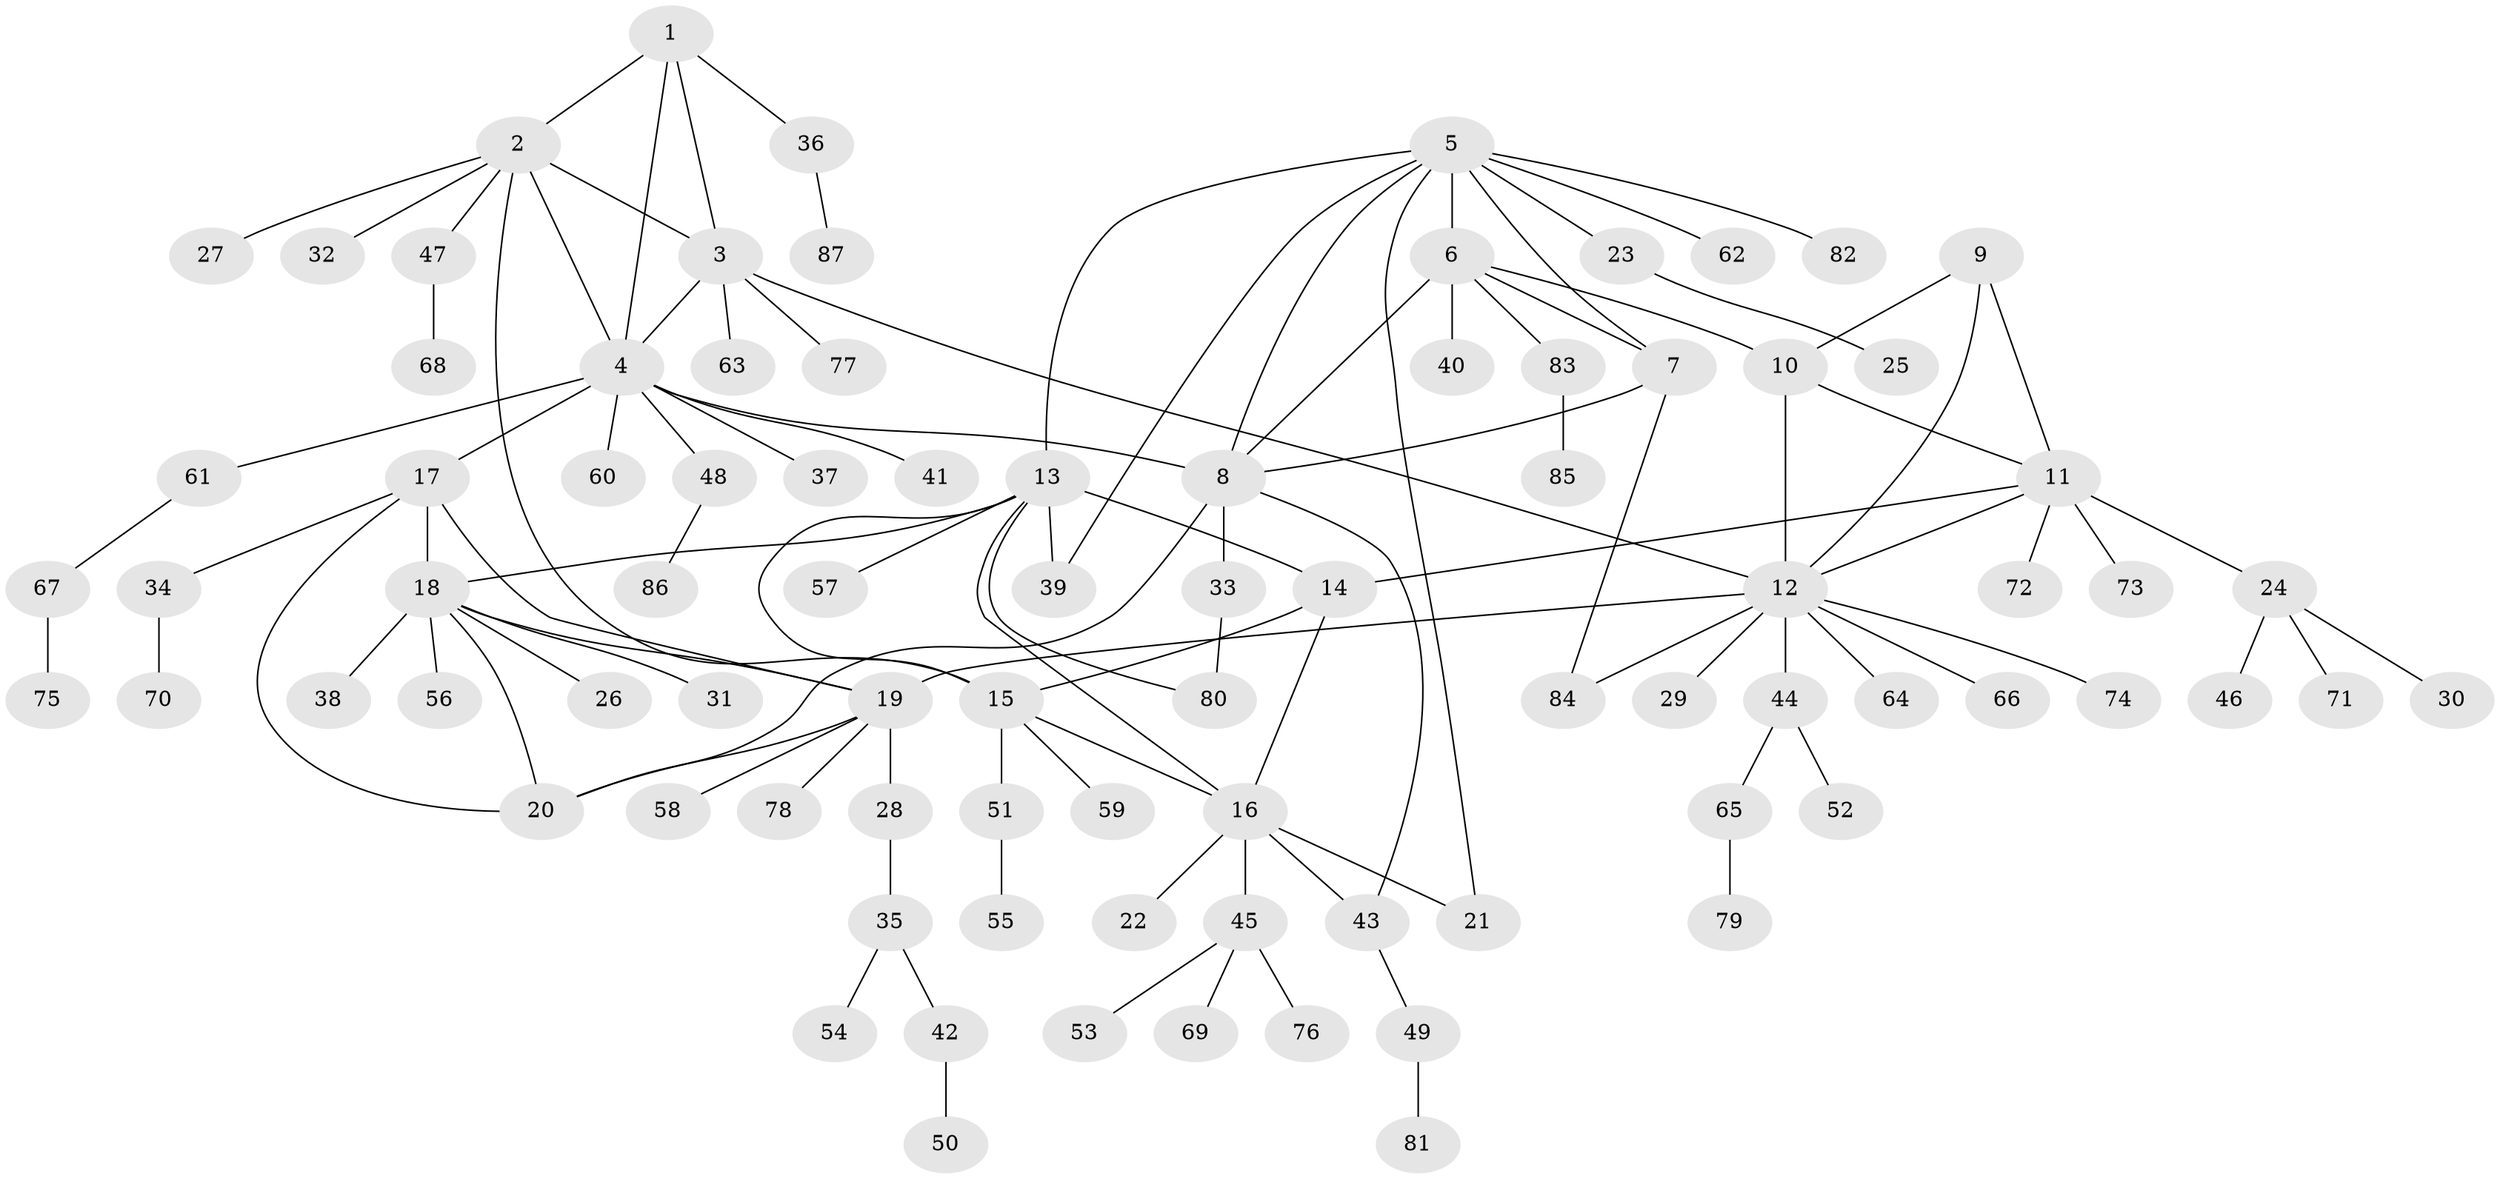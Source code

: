 // Generated by graph-tools (version 1.1) at 2025/37/03/09/25 02:37:34]
// undirected, 87 vertices, 112 edges
graph export_dot {
graph [start="1"]
  node [color=gray90,style=filled];
  1;
  2;
  3;
  4;
  5;
  6;
  7;
  8;
  9;
  10;
  11;
  12;
  13;
  14;
  15;
  16;
  17;
  18;
  19;
  20;
  21;
  22;
  23;
  24;
  25;
  26;
  27;
  28;
  29;
  30;
  31;
  32;
  33;
  34;
  35;
  36;
  37;
  38;
  39;
  40;
  41;
  42;
  43;
  44;
  45;
  46;
  47;
  48;
  49;
  50;
  51;
  52;
  53;
  54;
  55;
  56;
  57;
  58;
  59;
  60;
  61;
  62;
  63;
  64;
  65;
  66;
  67;
  68;
  69;
  70;
  71;
  72;
  73;
  74;
  75;
  76;
  77;
  78;
  79;
  80;
  81;
  82;
  83;
  84;
  85;
  86;
  87;
  1 -- 2;
  1 -- 3;
  1 -- 4;
  1 -- 36;
  2 -- 3;
  2 -- 4;
  2 -- 15;
  2 -- 27;
  2 -- 32;
  2 -- 47;
  3 -- 4;
  3 -- 12;
  3 -- 63;
  3 -- 77;
  4 -- 8;
  4 -- 17;
  4 -- 37;
  4 -- 41;
  4 -- 48;
  4 -- 60;
  4 -- 61;
  5 -- 6;
  5 -- 7;
  5 -- 8;
  5 -- 13;
  5 -- 21;
  5 -- 23;
  5 -- 39;
  5 -- 62;
  5 -- 82;
  6 -- 7;
  6 -- 8;
  6 -- 10;
  6 -- 40;
  6 -- 83;
  7 -- 8;
  7 -- 84;
  8 -- 20;
  8 -- 33;
  8 -- 43;
  9 -- 10;
  9 -- 11;
  9 -- 12;
  10 -- 11;
  10 -- 12;
  11 -- 12;
  11 -- 14;
  11 -- 24;
  11 -- 72;
  11 -- 73;
  12 -- 19;
  12 -- 29;
  12 -- 44;
  12 -- 64;
  12 -- 66;
  12 -- 74;
  12 -- 84;
  13 -- 14;
  13 -- 15;
  13 -- 16;
  13 -- 18;
  13 -- 39;
  13 -- 57;
  13 -- 80;
  14 -- 15;
  14 -- 16;
  15 -- 16;
  15 -- 51;
  15 -- 59;
  16 -- 21;
  16 -- 22;
  16 -- 43;
  16 -- 45;
  17 -- 18;
  17 -- 19;
  17 -- 20;
  17 -- 34;
  18 -- 19;
  18 -- 20;
  18 -- 26;
  18 -- 31;
  18 -- 38;
  18 -- 56;
  19 -- 20;
  19 -- 28;
  19 -- 58;
  19 -- 78;
  23 -- 25;
  24 -- 30;
  24 -- 46;
  24 -- 71;
  28 -- 35;
  33 -- 80;
  34 -- 70;
  35 -- 42;
  35 -- 54;
  36 -- 87;
  42 -- 50;
  43 -- 49;
  44 -- 52;
  44 -- 65;
  45 -- 53;
  45 -- 69;
  45 -- 76;
  47 -- 68;
  48 -- 86;
  49 -- 81;
  51 -- 55;
  61 -- 67;
  65 -- 79;
  67 -- 75;
  83 -- 85;
}
